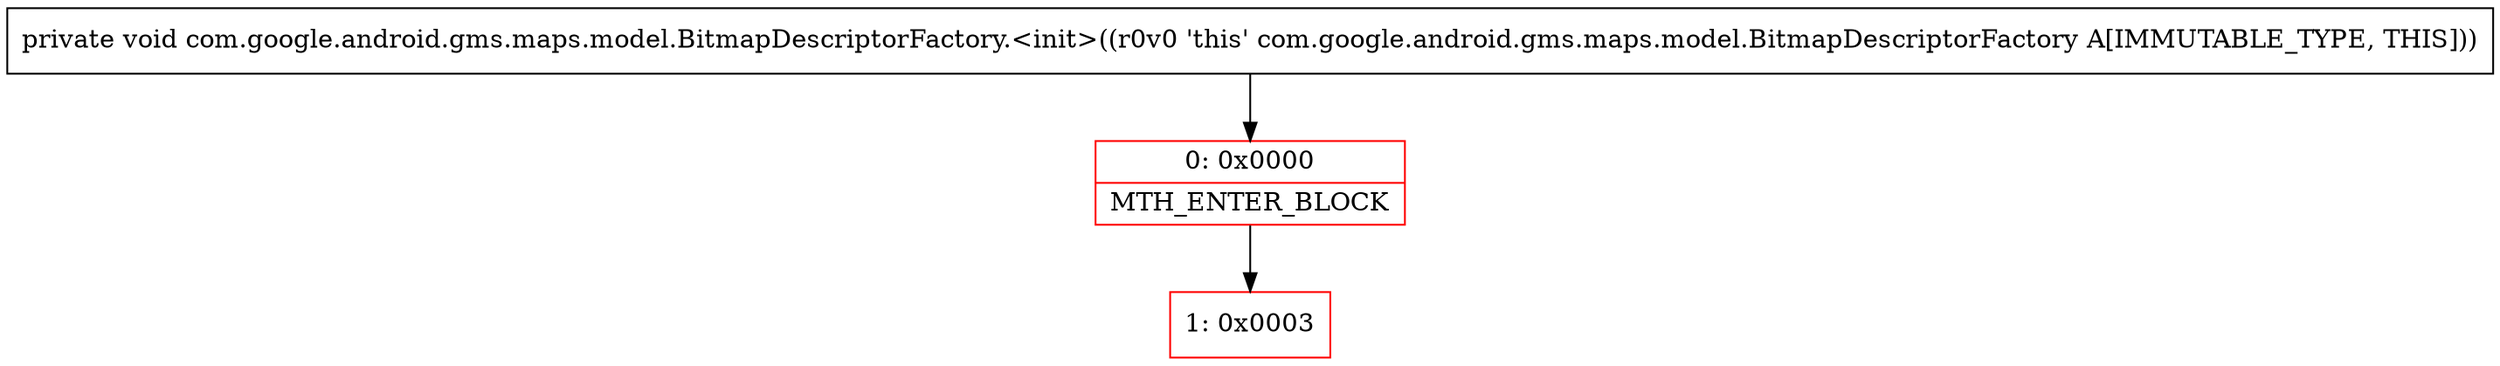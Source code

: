 digraph "CFG forcom.google.android.gms.maps.model.BitmapDescriptorFactory.\<init\>()V" {
subgraph cluster_Region_1729702072 {
label = "R(0)";
node [shape=record,color=blue];
}
Node_0 [shape=record,color=red,label="{0\:\ 0x0000|MTH_ENTER_BLOCK\l}"];
Node_1 [shape=record,color=red,label="{1\:\ 0x0003}"];
MethodNode[shape=record,label="{private void com.google.android.gms.maps.model.BitmapDescriptorFactory.\<init\>((r0v0 'this' com.google.android.gms.maps.model.BitmapDescriptorFactory A[IMMUTABLE_TYPE, THIS])) }"];
MethodNode -> Node_0;
Node_0 -> Node_1;
}

